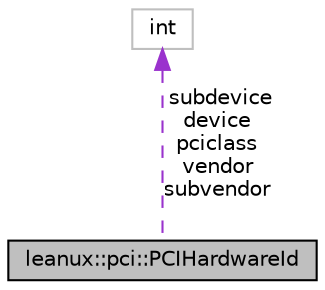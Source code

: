 digraph "leanux::pci::PCIHardwareId"
{
 // LATEX_PDF_SIZE
  bgcolor="transparent";
  edge [fontname="Helvetica",fontsize="10",labelfontname="Helvetica",labelfontsize="10"];
  node [fontname="Helvetica",fontsize="10",shape=record];
  Node1 [label="leanux::pci::PCIHardwareId",height=0.2,width=0.4,color="black", fillcolor="grey75", style="filled", fontcolor="black",tooltip="Identifies PCI hardware."];
  Node2 -> Node1 [dir="back",color="darkorchid3",fontsize="10",style="dashed",label=" subdevice\ndevice\npciclass\nvendor\nsubvendor" ,fontname="Helvetica"];
  Node2 [label="int",height=0.2,width=0.4,color="grey75",tooltip=" "];
}
